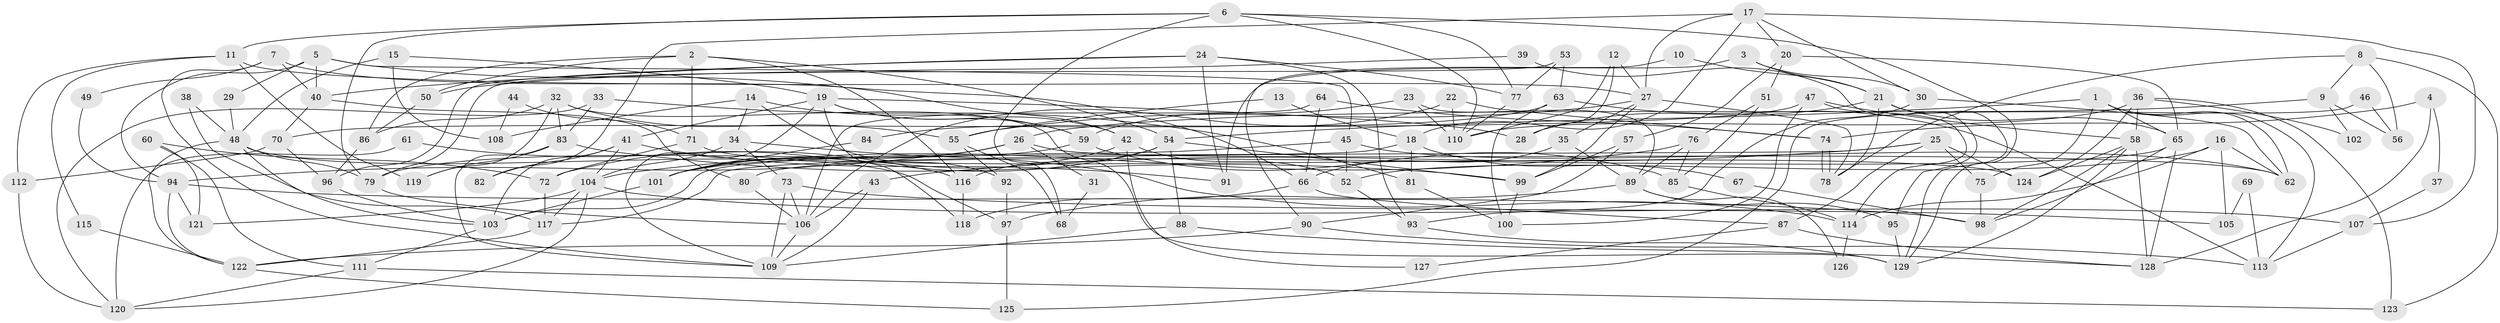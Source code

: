 // coarse degree distribution, {8: 0.0759493670886076, 7: 0.1518987341772152, 5: 0.1518987341772152, 3: 0.16455696202531644, 9: 0.012658227848101266, 4: 0.1518987341772152, 6: 0.11392405063291139, 10: 0.05063291139240506, 2: 0.12658227848101267}
// Generated by graph-tools (version 1.1) at 2025/52/02/27/25 19:52:05]
// undirected, 129 vertices, 258 edges
graph export_dot {
graph [start="1"]
  node [color=gray90,style=filled];
  1;
  2;
  3;
  4;
  5;
  6;
  7;
  8;
  9;
  10;
  11;
  12;
  13;
  14;
  15;
  16;
  17;
  18;
  19;
  20;
  21;
  22;
  23;
  24;
  25;
  26;
  27;
  28;
  29;
  30;
  31;
  32;
  33;
  34;
  35;
  36;
  37;
  38;
  39;
  40;
  41;
  42;
  43;
  44;
  45;
  46;
  47;
  48;
  49;
  50;
  51;
  52;
  53;
  54;
  55;
  56;
  57;
  58;
  59;
  60;
  61;
  62;
  63;
  64;
  65;
  66;
  67;
  68;
  69;
  70;
  71;
  72;
  73;
  74;
  75;
  76;
  77;
  78;
  79;
  80;
  81;
  82;
  83;
  84;
  85;
  86;
  87;
  88;
  89;
  90;
  91;
  92;
  93;
  94;
  95;
  96;
  97;
  98;
  99;
  100;
  101;
  102;
  103;
  104;
  105;
  106;
  107;
  108;
  109;
  110;
  111;
  112;
  113;
  114;
  115;
  116;
  117;
  118;
  119;
  120;
  121;
  122;
  123;
  124;
  125;
  126;
  127;
  128;
  129;
  1 -- 54;
  1 -- 65;
  1 -- 62;
  1 -- 75;
  1 -- 113;
  2 -- 71;
  2 -- 116;
  2 -- 50;
  2 -- 54;
  2 -- 86;
  3 -- 21;
  3 -- 30;
  3 -- 91;
  4 -- 128;
  4 -- 74;
  4 -- 37;
  5 -- 42;
  5 -- 40;
  5 -- 29;
  5 -- 45;
  5 -- 94;
  6 -- 11;
  6 -- 77;
  6 -- 68;
  6 -- 79;
  6 -- 110;
  6 -- 129;
  7 -- 40;
  7 -- 109;
  7 -- 49;
  7 -- 66;
  8 -- 123;
  8 -- 78;
  8 -- 9;
  8 -- 56;
  9 -- 26;
  9 -- 56;
  9 -- 102;
  10 -- 21;
  10 -- 90;
  11 -- 112;
  11 -- 27;
  11 -- 115;
  11 -- 119;
  12 -- 28;
  12 -- 110;
  12 -- 27;
  13 -- 55;
  13 -- 18;
  14 -- 59;
  14 -- 34;
  14 -- 92;
  14 -- 108;
  15 -- 19;
  15 -- 48;
  15 -- 108;
  16 -- 62;
  16 -- 52;
  16 -- 105;
  16 -- 114;
  17 -- 20;
  17 -- 27;
  17 -- 18;
  17 -- 30;
  17 -- 82;
  17 -- 107;
  18 -- 103;
  18 -- 67;
  18 -- 81;
  19 -- 41;
  19 -- 109;
  19 -- 28;
  19 -- 42;
  19 -- 59;
  19 -- 118;
  20 -- 65;
  20 -- 57;
  20 -- 51;
  21 -- 65;
  21 -- 129;
  21 -- 28;
  21 -- 78;
  22 -- 110;
  22 -- 74;
  22 -- 106;
  23 -- 110;
  23 -- 59;
  23 -- 89;
  24 -- 93;
  24 -- 96;
  24 -- 40;
  24 -- 77;
  24 -- 91;
  25 -- 43;
  25 -- 87;
  25 -- 75;
  25 -- 117;
  25 -- 124;
  26 -- 94;
  26 -- 101;
  26 -- 31;
  26 -- 62;
  27 -- 78;
  27 -- 35;
  27 -- 55;
  27 -- 99;
  29 -- 48;
  30 -- 62;
  30 -- 93;
  31 -- 68;
  32 -- 83;
  32 -- 119;
  32 -- 55;
  32 -- 86;
  32 -- 129;
  33 -- 83;
  33 -- 81;
  33 -- 120;
  34 -- 114;
  34 -- 104;
  34 -- 73;
  35 -- 89;
  35 -- 66;
  36 -- 58;
  36 -- 124;
  36 -- 102;
  36 -- 110;
  36 -- 123;
  37 -- 107;
  38 -- 117;
  38 -- 48;
  39 -- 50;
  39 -- 95;
  40 -- 70;
  40 -- 80;
  41 -- 104;
  41 -- 91;
  41 -- 82;
  41 -- 103;
  42 -- 52;
  42 -- 101;
  42 -- 127;
  43 -- 109;
  43 -- 106;
  44 -- 71;
  44 -- 108;
  45 -- 62;
  45 -- 52;
  45 -- 101;
  46 -- 56;
  46 -- 125;
  47 -- 58;
  47 -- 114;
  47 -- 70;
  47 -- 100;
  48 -- 79;
  48 -- 103;
  48 -- 97;
  48 -- 122;
  49 -- 94;
  50 -- 86;
  51 -- 76;
  51 -- 85;
  52 -- 93;
  53 -- 77;
  53 -- 79;
  53 -- 63;
  54 -- 99;
  54 -- 72;
  54 -- 88;
  54 -- 116;
  55 -- 68;
  55 -- 92;
  57 -- 99;
  57 -- 90;
  58 -- 129;
  58 -- 98;
  58 -- 124;
  58 -- 128;
  59 -- 79;
  59 -- 85;
  60 -- 121;
  60 -- 72;
  60 -- 111;
  61 -- 120;
  61 -- 116;
  63 -- 113;
  63 -- 84;
  63 -- 100;
  64 -- 66;
  64 -- 106;
  64 -- 74;
  65 -- 80;
  65 -- 98;
  65 -- 128;
  66 -- 87;
  66 -- 118;
  67 -- 98;
  69 -- 105;
  69 -- 113;
  70 -- 96;
  70 -- 112;
  71 -- 72;
  71 -- 124;
  72 -- 117;
  73 -- 106;
  73 -- 105;
  73 -- 109;
  74 -- 78;
  74 -- 78;
  75 -- 98;
  76 -- 85;
  76 -- 89;
  76 -- 104;
  77 -- 110;
  79 -- 106;
  80 -- 106;
  81 -- 100;
  83 -- 99;
  83 -- 109;
  83 -- 119;
  84 -- 101;
  85 -- 114;
  86 -- 96;
  87 -- 128;
  87 -- 127;
  88 -- 128;
  88 -- 109;
  89 -- 97;
  89 -- 95;
  89 -- 126;
  90 -- 122;
  90 -- 113;
  92 -- 97;
  93 -- 129;
  94 -- 122;
  94 -- 98;
  94 -- 121;
  95 -- 129;
  96 -- 103;
  97 -- 125;
  99 -- 100;
  101 -- 103;
  103 -- 111;
  104 -- 120;
  104 -- 107;
  104 -- 117;
  104 -- 121;
  106 -- 109;
  107 -- 113;
  111 -- 120;
  111 -- 123;
  112 -- 120;
  114 -- 126;
  115 -- 122;
  116 -- 118;
  117 -- 122;
  122 -- 125;
}
